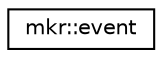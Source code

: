 digraph "Graphical Class Hierarchy"
{
 // LATEX_PDF_SIZE
  edge [fontname="Helvetica",fontsize="10",labelfontname="Helvetica",labelfontsize="10"];
  node [fontname="Helvetica",fontsize="10",shape=record];
  rankdir="LR";
  Node0 [label="mkr::event",height=0.2,width=0.4,color="black", fillcolor="white", style="filled",URL="$classmkr_1_1event.html",tooltip="A base class for events."];
}
